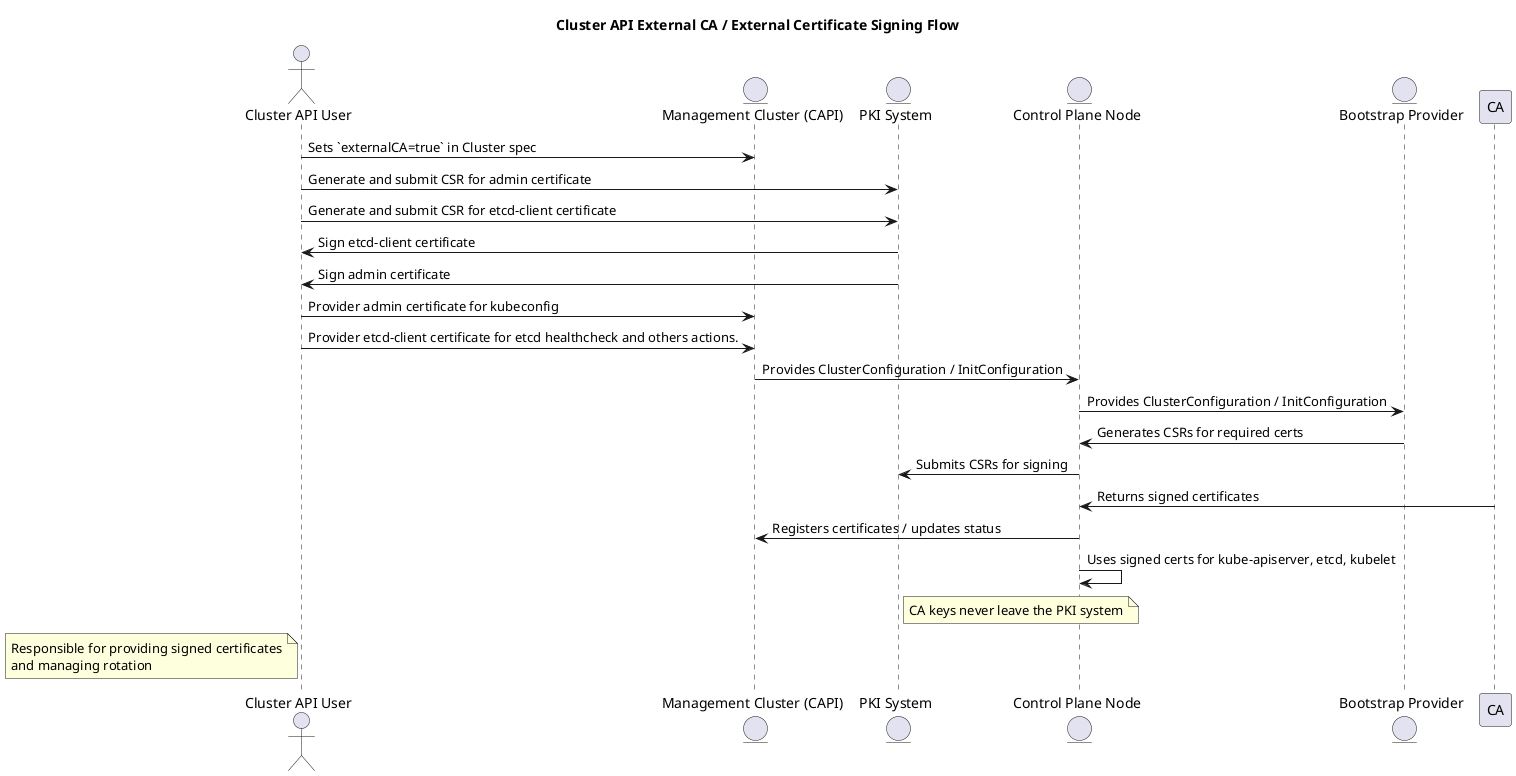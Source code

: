 @startuml
title Cluster API External CA / External Certificate Signing Flow

actor "Cluster API User" as User
entity "Management Cluster (CAPI)" as CAPI
entity "PKI System" as PKI
entity "Control Plane Node" as CP
entity "Bootstrap Provider" as BP

User -> CAPI : Sets `externalCA=true` in Cluster spec

User -> PKI : Generate and submit CSR for admin certificate
User-> PKI : Generate and submit CSR for etcd-client certificate
PKI -> User : Sign etcd-client certificate
PKI -> User : Sign admin certificate

User -> CAPI : Provider admin certificate for kubeconfig
User -> CAPI : Provider etcd-client certificate for etcd healthcheck and others actions.

CAPI -> CP : Provides ClusterConfiguration / InitConfiguration
CP -> BP : Provides ClusterConfiguration / InitConfiguration
BP -> CP : Generates CSRs for required certs
CP -> PKI : Submits CSRs for signing
CA -> CP : Returns signed certificates
CP -> CAPI : Registers certificates / updates status
CP -> CP : Uses signed certs for kube-apiserver, etcd, kubelet

note right of PKI
CA keys never leave the PKI system
end note

note left of User
Responsible for providing signed certificates
and managing rotation
end note

@enduml
